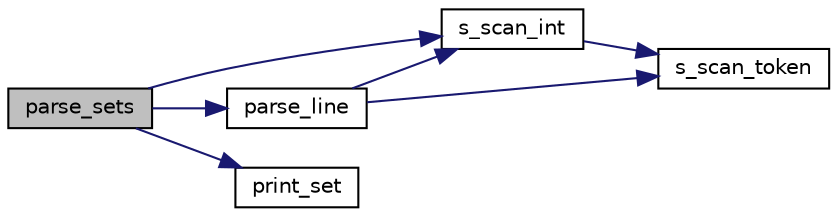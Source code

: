 digraph "parse_sets"
{
  edge [fontname="Helvetica",fontsize="10",labelfontname="Helvetica",labelfontsize="10"];
  node [fontname="Helvetica",fontsize="10",shape=record];
  rankdir="LR";
  Node4755 [label="parse_sets",height=0.2,width=0.4,color="black", fillcolor="grey75", style="filled", fontcolor="black"];
  Node4755 -> Node4756 [color="midnightblue",fontsize="10",style="solid",fontname="Helvetica"];
  Node4756 [label="s_scan_int",height=0.2,width=0.4,color="black", fillcolor="white", style="filled",URL="$d4/d74/util_8_c.html#ab43cab8ae063700a2fc82113b69eea5f"];
  Node4756 -> Node4757 [color="midnightblue",fontsize="10",style="solid",fontname="Helvetica"];
  Node4757 [label="s_scan_token",height=0.2,width=0.4,color="black", fillcolor="white", style="filled",URL="$d4/d74/util_8_c.html#a8d1a4ad92d09138f7a1a7e389469ed45"];
  Node4755 -> Node4758 [color="midnightblue",fontsize="10",style="solid",fontname="Helvetica"];
  Node4758 [label="parse_line",height=0.2,width=0.4,color="black", fillcolor="white", style="filled",URL="$d4/d74/util_8_c.html#a19b7001c6d761d06e3aa469ad260c9de"];
  Node4758 -> Node4756 [color="midnightblue",fontsize="10",style="solid",fontname="Helvetica"];
  Node4758 -> Node4757 [color="midnightblue",fontsize="10",style="solid",fontname="Helvetica"];
  Node4755 -> Node4759 [color="midnightblue",fontsize="10",style="solid",fontname="Helvetica"];
  Node4759 [label="print_set",height=0.2,width=0.4,color="black", fillcolor="white", style="filled",URL="$d4/d74/util_8_c.html#a5cfa0b8a752874778b8fee3739ddaa1c"];
}

